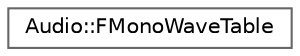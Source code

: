 digraph "Graphical Class Hierarchy"
{
 // INTERACTIVE_SVG=YES
 // LATEX_PDF_SIZE
  bgcolor="transparent";
  edge [fontname=Helvetica,fontsize=10,labelfontname=Helvetica,labelfontsize=10];
  node [fontname=Helvetica,fontsize=10,shape=box,height=0.2,width=0.4];
  rankdir="LR";
  Node0 [id="Node000000",label="Audio::FMonoWaveTable",height=0.2,width=0.4,color="grey40", fillcolor="white", style="filled",URL="$dd/d13/classAudio_1_1FMonoWaveTable.html",tooltip=" "];
}
